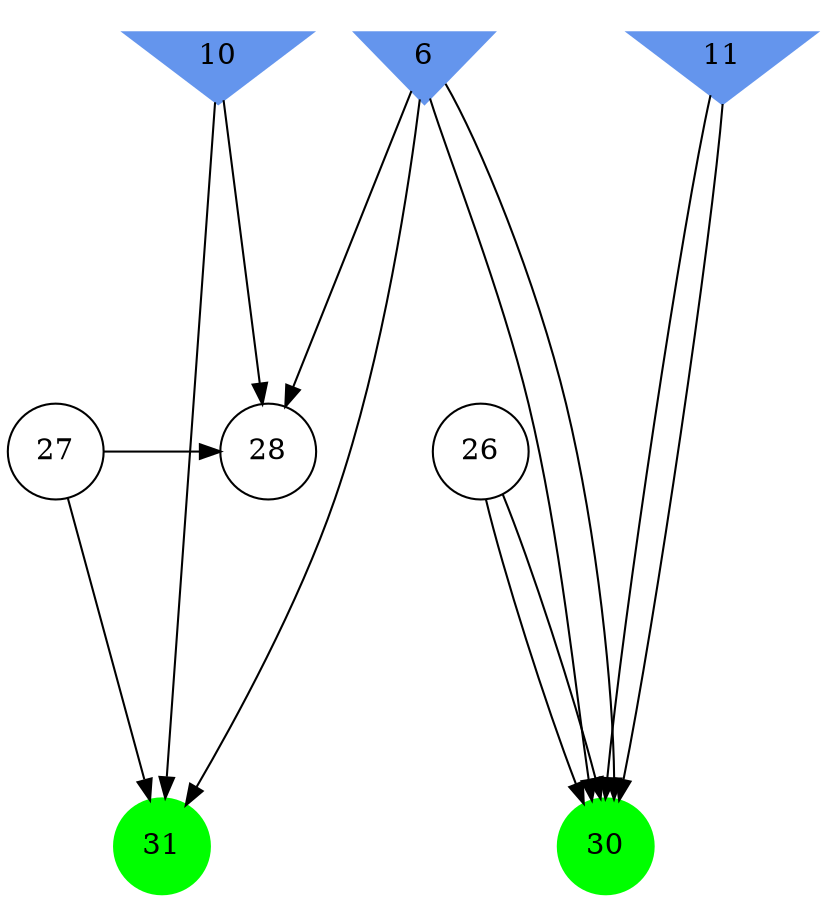 digraph brain {
	ranksep=2.0;
	6 [shape=invtriangle,style=filled,color=cornflowerblue];
	10 [shape=invtriangle,style=filled,color=cornflowerblue];
	11 [shape=invtriangle,style=filled,color=cornflowerblue];
	26 [shape=circle,color=black];
	27 [shape=circle,color=black];
	28 [shape=circle,color=black];
	30 [shape=circle,style=filled,color=green];
	31 [shape=circle,style=filled,color=green];
	6	->	30;
	6	->	30;
	11	->	30;
	11	->	30;
	26	->	30;
	26	->	30;
	6	->	31;
	6	->	28;
	10	->	31;
	10	->	28;
	27	->	31;
	27	->	28;
	{ rank=same; 6; 10; 11; }
	{ rank=same; 26; 27; 28; }
	{ rank=same; 30; 31; }
}
